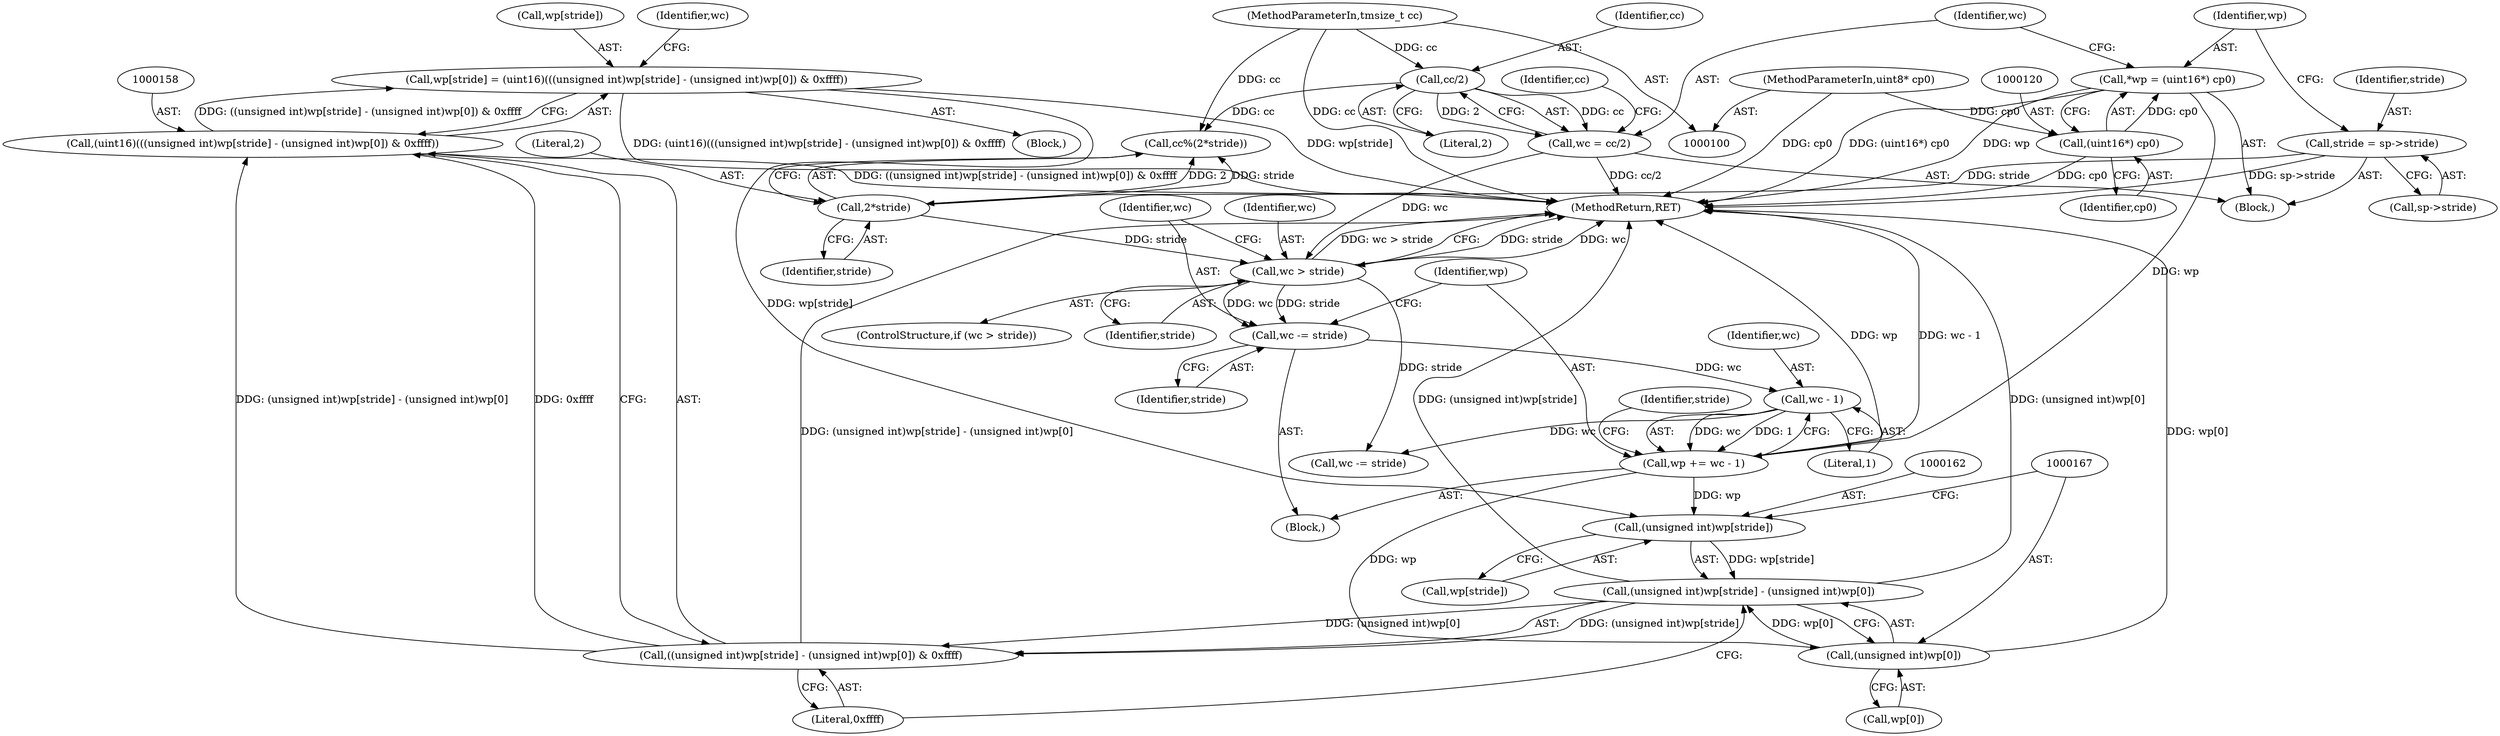 digraph "1_libtiff_3ca657a8793dd011bf869695d72ad31c779c3cc1_8@pointer" {
"1000153" [label="(Call,wp[stride] = (uint16)(((unsigned int)wp[stride] - (unsigned int)wp[0]) & 0xffff))"];
"1000157" [label="(Call,(uint16)(((unsigned int)wp[stride] - (unsigned int)wp[0]) & 0xffff))"];
"1000159" [label="(Call,((unsigned int)wp[stride] - (unsigned int)wp[0]) & 0xffff)"];
"1000160" [label="(Call,(unsigned int)wp[stride] - (unsigned int)wp[0])"];
"1000161" [label="(Call,(unsigned int)wp[stride])"];
"1000153" [label="(Call,wp[stride] = (uint16)(((unsigned int)wp[stride] - (unsigned int)wp[0]) & 0xffff))"];
"1000144" [label="(Call,wp += wc - 1)"];
"1000146" [label="(Call,wc - 1)"];
"1000141" [label="(Call,wc -= stride)"];
"1000137" [label="(Call,wc > stride)"];
"1000123" [label="(Call,wc = cc/2)"];
"1000125" [label="(Call,cc/2)"];
"1000103" [label="(MethodParameterIn,tmsize_t cc)"];
"1000132" [label="(Call,2*stride)"];
"1000111" [label="(Call,stride = sp->stride)"];
"1000117" [label="(Call,*wp = (uint16*) cp0)"];
"1000119" [label="(Call,(uint16*) cp0)"];
"1000102" [label="(MethodParameterIn,uint8* cp0)"];
"1000166" [label="(Call,(unsigned int)wp[0])"];
"1000139" [label="(Identifier,stride)"];
"1000166" [label="(Call,(unsigned int)wp[0])"];
"1000121" [label="(Identifier,cp0)"];
"1000126" [label="(Identifier,cc)"];
"1000151" [label="(Block,)"];
"1000143" [label="(Identifier,stride)"];
"1000137" [label="(Call,wc > stride)"];
"1000130" [label="(Call,cc%(2*stride))"];
"1000157" [label="(Call,(uint16)(((unsigned int)wp[stride] - (unsigned int)wp[0]) & 0xffff))"];
"1000104" [label="(Block,)"];
"1000117" [label="(Call,*wp = (uint16*) cp0)"];
"1000141" [label="(Call,wc -= stride)"];
"1000171" [label="(Literal,0xffff)"];
"1000140" [label="(Block,)"];
"1000111" [label="(Call,stride = sp->stride)"];
"1000113" [label="(Call,sp->stride)"];
"1000161" [label="(Call,(unsigned int)wp[stride])"];
"1000142" [label="(Identifier,wc)"];
"1000119" [label="(Call,(uint16*) cp0)"];
"1000118" [label="(Identifier,wp)"];
"1000136" [label="(ControlStructure,if (wc > stride))"];
"1000148" [label="(Literal,1)"];
"1000160" [label="(Call,(unsigned int)wp[stride] - (unsigned int)wp[0])"];
"1000147" [label="(Identifier,wc)"];
"1000138" [label="(Identifier,wc)"];
"1000146" [label="(Call,wc - 1)"];
"1000124" [label="(Identifier,wc)"];
"1000153" [label="(Call,wp[stride] = (uint16)(((unsigned int)wp[stride] - (unsigned int)wp[0]) & 0xffff))"];
"1000178" [label="(MethodReturn,RET)"];
"1000133" [label="(Literal,2)"];
"1000131" [label="(Identifier,cc)"];
"1000159" [label="(Call,((unsigned int)wp[stride] - (unsigned int)wp[0]) & 0xffff)"];
"1000125" [label="(Call,cc/2)"];
"1000127" [label="(Literal,2)"];
"1000112" [label="(Identifier,stride)"];
"1000168" [label="(Call,wp[0])"];
"1000103" [label="(MethodParameterIn,tmsize_t cc)"];
"1000163" [label="(Call,wp[stride])"];
"1000102" [label="(MethodParameterIn,uint8* cp0)"];
"1000154" [label="(Call,wp[stride])"];
"1000134" [label="(Identifier,stride)"];
"1000152" [label="(Identifier,stride)"];
"1000132" [label="(Call,2*stride)"];
"1000173" [label="(Identifier,wc)"];
"1000145" [label="(Identifier,wp)"];
"1000172" [label="(Call,wc -= stride)"];
"1000123" [label="(Call,wc = cc/2)"];
"1000144" [label="(Call,wp += wc - 1)"];
"1000153" -> "1000151"  [label="AST: "];
"1000153" -> "1000157"  [label="CFG: "];
"1000154" -> "1000153"  [label="AST: "];
"1000157" -> "1000153"  [label="AST: "];
"1000173" -> "1000153"  [label="CFG: "];
"1000153" -> "1000178"  [label="DDG: (uint16)(((unsigned int)wp[stride] - (unsigned int)wp[0]) & 0xffff)"];
"1000153" -> "1000178"  [label="DDG: wp[stride]"];
"1000157" -> "1000153"  [label="DDG: ((unsigned int)wp[stride] - (unsigned int)wp[0]) & 0xffff"];
"1000153" -> "1000161"  [label="DDG: wp[stride]"];
"1000157" -> "1000159"  [label="CFG: "];
"1000158" -> "1000157"  [label="AST: "];
"1000159" -> "1000157"  [label="AST: "];
"1000157" -> "1000178"  [label="DDG: ((unsigned int)wp[stride] - (unsigned int)wp[0]) & 0xffff"];
"1000159" -> "1000157"  [label="DDG: (unsigned int)wp[stride] - (unsigned int)wp[0]"];
"1000159" -> "1000157"  [label="DDG: 0xffff"];
"1000159" -> "1000171"  [label="CFG: "];
"1000160" -> "1000159"  [label="AST: "];
"1000171" -> "1000159"  [label="AST: "];
"1000159" -> "1000178"  [label="DDG: (unsigned int)wp[stride] - (unsigned int)wp[0]"];
"1000160" -> "1000159"  [label="DDG: (unsigned int)wp[stride]"];
"1000160" -> "1000159"  [label="DDG: (unsigned int)wp[0]"];
"1000160" -> "1000166"  [label="CFG: "];
"1000161" -> "1000160"  [label="AST: "];
"1000166" -> "1000160"  [label="AST: "];
"1000171" -> "1000160"  [label="CFG: "];
"1000160" -> "1000178"  [label="DDG: (unsigned int)wp[0]"];
"1000160" -> "1000178"  [label="DDG: (unsigned int)wp[stride]"];
"1000161" -> "1000160"  [label="DDG: wp[stride]"];
"1000166" -> "1000160"  [label="DDG: wp[0]"];
"1000161" -> "1000163"  [label="CFG: "];
"1000162" -> "1000161"  [label="AST: "];
"1000163" -> "1000161"  [label="AST: "];
"1000167" -> "1000161"  [label="CFG: "];
"1000144" -> "1000161"  [label="DDG: wp"];
"1000144" -> "1000140"  [label="AST: "];
"1000144" -> "1000146"  [label="CFG: "];
"1000145" -> "1000144"  [label="AST: "];
"1000146" -> "1000144"  [label="AST: "];
"1000152" -> "1000144"  [label="CFG: "];
"1000144" -> "1000178"  [label="DDG: wp"];
"1000144" -> "1000178"  [label="DDG: wc - 1"];
"1000146" -> "1000144"  [label="DDG: wc"];
"1000146" -> "1000144"  [label="DDG: 1"];
"1000117" -> "1000144"  [label="DDG: wp"];
"1000144" -> "1000166"  [label="DDG: wp"];
"1000146" -> "1000148"  [label="CFG: "];
"1000147" -> "1000146"  [label="AST: "];
"1000148" -> "1000146"  [label="AST: "];
"1000141" -> "1000146"  [label="DDG: wc"];
"1000146" -> "1000172"  [label="DDG: wc"];
"1000141" -> "1000140"  [label="AST: "];
"1000141" -> "1000143"  [label="CFG: "];
"1000142" -> "1000141"  [label="AST: "];
"1000143" -> "1000141"  [label="AST: "];
"1000145" -> "1000141"  [label="CFG: "];
"1000137" -> "1000141"  [label="DDG: stride"];
"1000137" -> "1000141"  [label="DDG: wc"];
"1000137" -> "1000136"  [label="AST: "];
"1000137" -> "1000139"  [label="CFG: "];
"1000138" -> "1000137"  [label="AST: "];
"1000139" -> "1000137"  [label="AST: "];
"1000142" -> "1000137"  [label="CFG: "];
"1000178" -> "1000137"  [label="CFG: "];
"1000137" -> "1000178"  [label="DDG: stride"];
"1000137" -> "1000178"  [label="DDG: wc"];
"1000137" -> "1000178"  [label="DDG: wc > stride"];
"1000123" -> "1000137"  [label="DDG: wc"];
"1000132" -> "1000137"  [label="DDG: stride"];
"1000137" -> "1000172"  [label="DDG: stride"];
"1000123" -> "1000104"  [label="AST: "];
"1000123" -> "1000125"  [label="CFG: "];
"1000124" -> "1000123"  [label="AST: "];
"1000125" -> "1000123"  [label="AST: "];
"1000131" -> "1000123"  [label="CFG: "];
"1000123" -> "1000178"  [label="DDG: cc/2"];
"1000125" -> "1000123"  [label="DDG: cc"];
"1000125" -> "1000123"  [label="DDG: 2"];
"1000125" -> "1000127"  [label="CFG: "];
"1000126" -> "1000125"  [label="AST: "];
"1000127" -> "1000125"  [label="AST: "];
"1000103" -> "1000125"  [label="DDG: cc"];
"1000125" -> "1000130"  [label="DDG: cc"];
"1000103" -> "1000100"  [label="AST: "];
"1000103" -> "1000178"  [label="DDG: cc"];
"1000103" -> "1000130"  [label="DDG: cc"];
"1000132" -> "1000130"  [label="AST: "];
"1000132" -> "1000134"  [label="CFG: "];
"1000133" -> "1000132"  [label="AST: "];
"1000134" -> "1000132"  [label="AST: "];
"1000130" -> "1000132"  [label="CFG: "];
"1000132" -> "1000130"  [label="DDG: 2"];
"1000132" -> "1000130"  [label="DDG: stride"];
"1000111" -> "1000132"  [label="DDG: stride"];
"1000111" -> "1000104"  [label="AST: "];
"1000111" -> "1000113"  [label="CFG: "];
"1000112" -> "1000111"  [label="AST: "];
"1000113" -> "1000111"  [label="AST: "];
"1000118" -> "1000111"  [label="CFG: "];
"1000111" -> "1000178"  [label="DDG: sp->stride"];
"1000117" -> "1000104"  [label="AST: "];
"1000117" -> "1000119"  [label="CFG: "];
"1000118" -> "1000117"  [label="AST: "];
"1000119" -> "1000117"  [label="AST: "];
"1000124" -> "1000117"  [label="CFG: "];
"1000117" -> "1000178"  [label="DDG: wp"];
"1000117" -> "1000178"  [label="DDG: (uint16*) cp0"];
"1000119" -> "1000117"  [label="DDG: cp0"];
"1000119" -> "1000121"  [label="CFG: "];
"1000120" -> "1000119"  [label="AST: "];
"1000121" -> "1000119"  [label="AST: "];
"1000119" -> "1000178"  [label="DDG: cp0"];
"1000102" -> "1000119"  [label="DDG: cp0"];
"1000102" -> "1000100"  [label="AST: "];
"1000102" -> "1000178"  [label="DDG: cp0"];
"1000166" -> "1000168"  [label="CFG: "];
"1000167" -> "1000166"  [label="AST: "];
"1000168" -> "1000166"  [label="AST: "];
"1000166" -> "1000178"  [label="DDG: wp[0]"];
}
